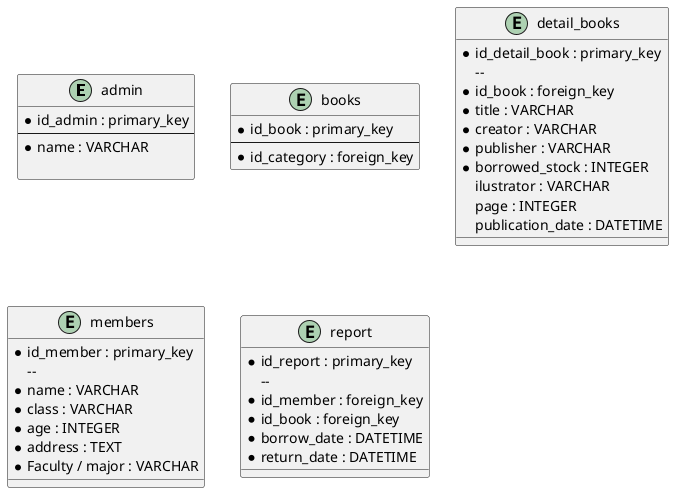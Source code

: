 @startuml
entity admin{
    * id_admin : primary_key
    --
    * name : VARCHAR
    
}
entity books{
    * id_book : primary_key
    --
    * id_category : foreign_key  
}
entity detail_books{
    * id_detail_book : primary_key
    -- 
    * id_book : foreign_key
    * title : VARCHAR
    * creator : VARCHAR
    * publisher : VARCHAR
    * borrowed_stock : INTEGER
    ilustrator : VARCHAR
    page : INTEGER
    publication_date : DATETIME
}
entity members{
    * id_member : primary_key
    -- 
    * name : VARCHAR 
    * class : VARCHAR
    * age : INTEGER
    * address : TEXT
    * Faculty / major : VARCHAR
}
entity report{
    * id_report : primary_key
    -- 
    * id_member : foreign_key
    * id_book : foreign_key
    * borrow_date : DATETIME
    * return_date : DATETIME
}
@enduml